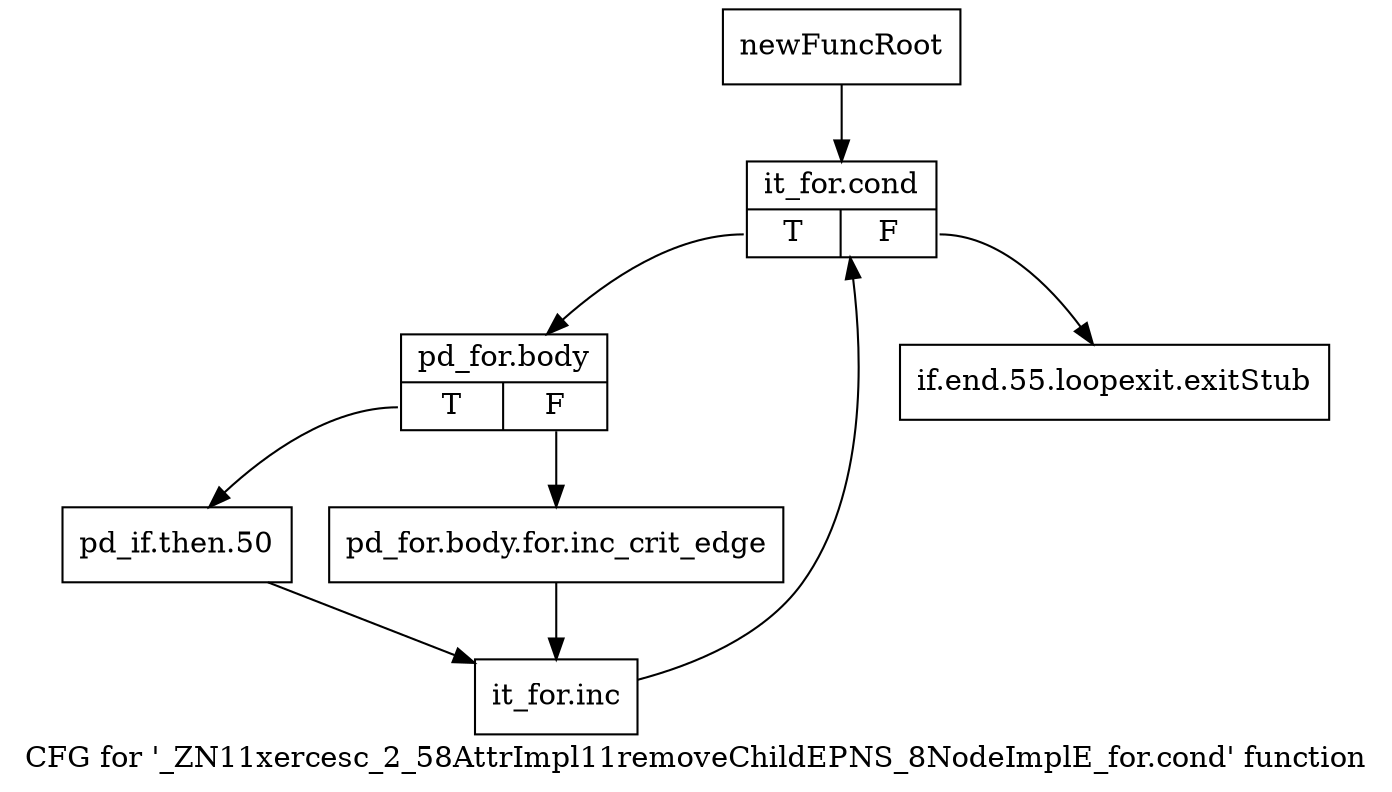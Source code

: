 digraph "CFG for '_ZN11xercesc_2_58AttrImpl11removeChildEPNS_8NodeImplE_for.cond' function" {
	label="CFG for '_ZN11xercesc_2_58AttrImpl11removeChildEPNS_8NodeImplE_for.cond' function";

	Node0x96f08f0 [shape=record,label="{newFuncRoot}"];
	Node0x96f08f0 -> Node0x96f0d40;
	Node0x96f0cf0 [shape=record,label="{if.end.55.loopexit.exitStub}"];
	Node0x96f0d40 [shape=record,label="{it_for.cond|{<s0>T|<s1>F}}"];
	Node0x96f0d40:s0 -> Node0x96f0d90;
	Node0x96f0d40:s1 -> Node0x96f0cf0;
	Node0x96f0d90 [shape=record,label="{pd_for.body|{<s0>T|<s1>F}}"];
	Node0x96f0d90:s0 -> Node0x96f0e30;
	Node0x96f0d90:s1 -> Node0x96f0de0;
	Node0x96f0de0 [shape=record,label="{pd_for.body.for.inc_crit_edge}"];
	Node0x96f0de0 -> Node0x96f0e80;
	Node0x96f0e30 [shape=record,label="{pd_if.then.50}"];
	Node0x96f0e30 -> Node0x96f0e80;
	Node0x96f0e80 [shape=record,label="{it_for.inc}"];
	Node0x96f0e80 -> Node0x96f0d40;
}
